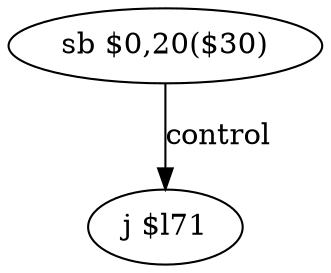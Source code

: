 digraph G1 {
node [shape = ellipse];
i0 [label = "sb $0,20($30)"] ;
i0 ->  i1 [label= "control"];
i1 [label = "j $l71"] ;
}
